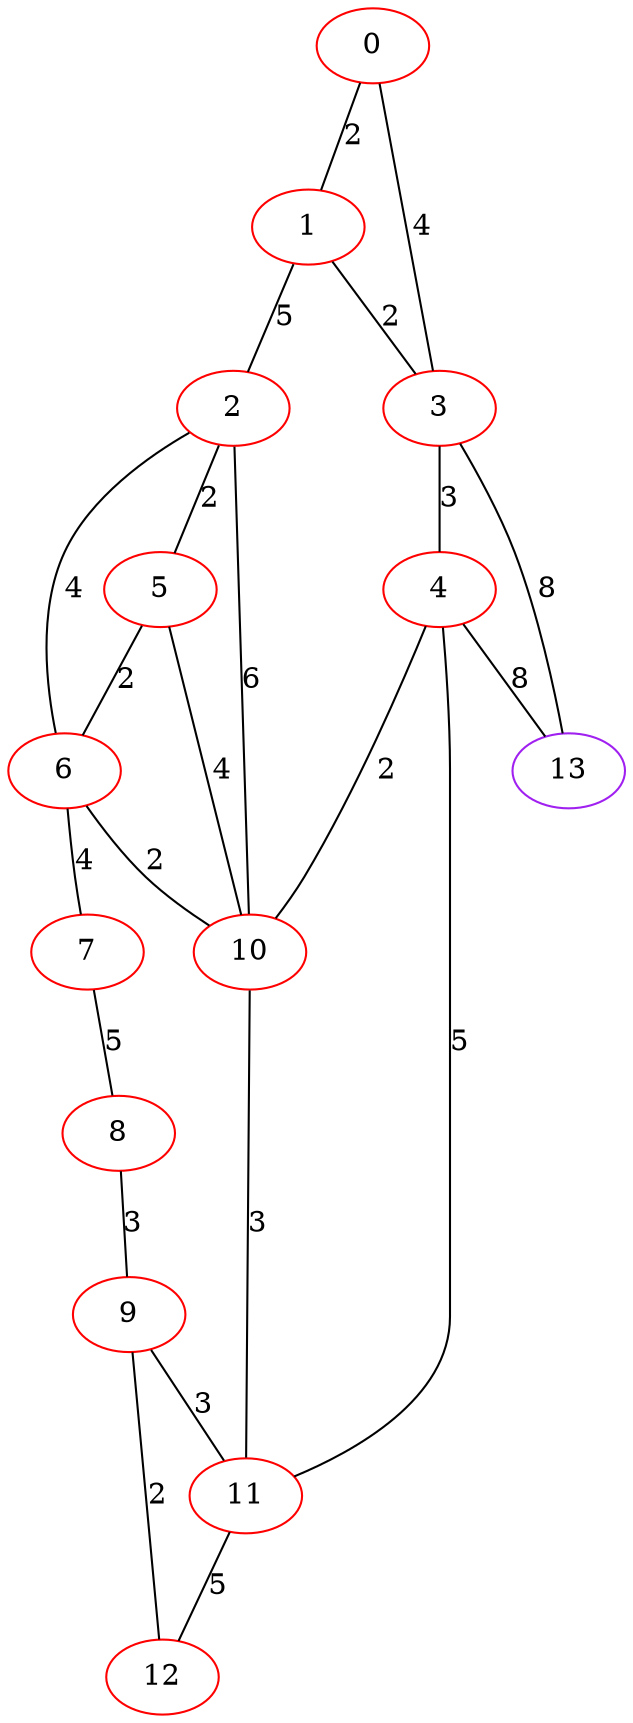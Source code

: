 graph "" {
0 [color=red, weight=1];
1 [color=red, weight=1];
2 [color=red, weight=1];
3 [color=red, weight=1];
4 [color=red, weight=1];
5 [color=red, weight=1];
6 [color=red, weight=1];
7 [color=red, weight=1];
8 [color=red, weight=1];
9 [color=red, weight=1];
10 [color=red, weight=1];
11 [color=red, weight=1];
12 [color=red, weight=1];
13 [color=purple, weight=4];
0 -- 1  [key=0, label=2];
0 -- 3  [key=0, label=4];
1 -- 2  [key=0, label=5];
1 -- 3  [key=0, label=2];
2 -- 10  [key=0, label=6];
2 -- 5  [key=0, label=2];
2 -- 6  [key=0, label=4];
3 -- 4  [key=0, label=3];
3 -- 13  [key=0, label=8];
4 -- 10  [key=0, label=2];
4 -- 11  [key=0, label=5];
4 -- 13  [key=0, label=8];
5 -- 10  [key=0, label=4];
5 -- 6  [key=0, label=2];
6 -- 10  [key=0, label=2];
6 -- 7  [key=0, label=4];
7 -- 8  [key=0, label=5];
8 -- 9  [key=0, label=3];
9 -- 11  [key=0, label=3];
9 -- 12  [key=0, label=2];
10 -- 11  [key=0, label=3];
11 -- 12  [key=0, label=5];
}
